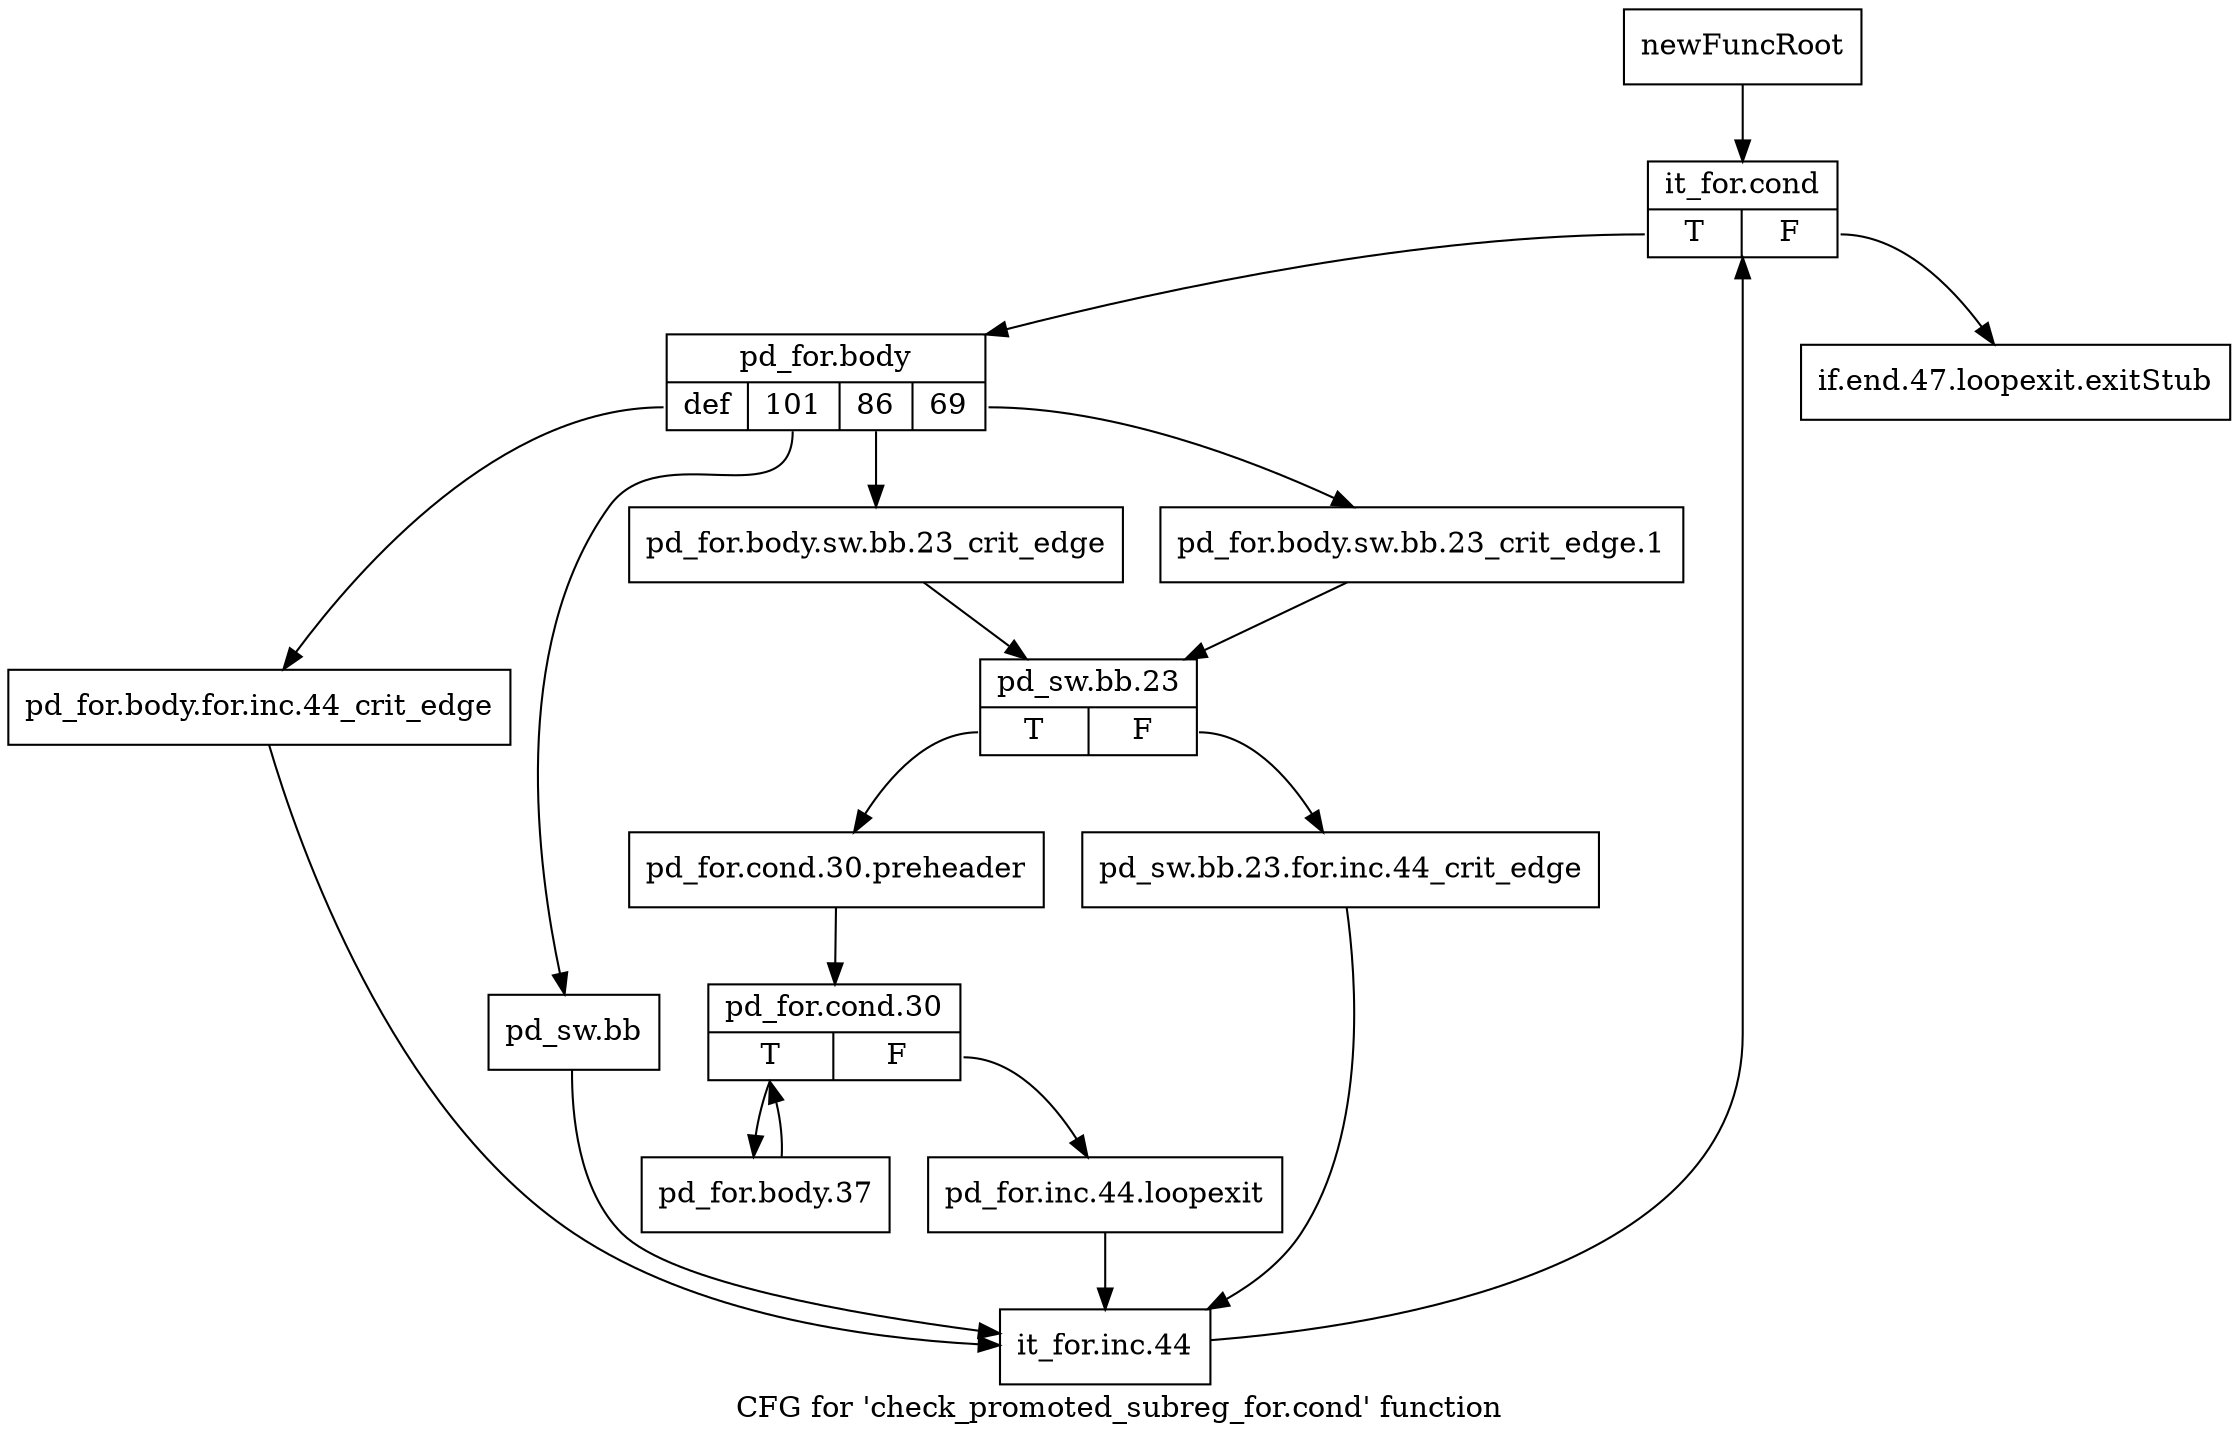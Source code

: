 digraph "CFG for 'check_promoted_subreg_for.cond' function" {
	label="CFG for 'check_promoted_subreg_for.cond' function";

	Node0xa5d5280 [shape=record,label="{newFuncRoot}"];
	Node0xa5d5280 -> Node0xa5dd1f0;
	Node0xa5dd1a0 [shape=record,label="{if.end.47.loopexit.exitStub}"];
	Node0xa5dd1f0 [shape=record,label="{it_for.cond|{<s0>T|<s1>F}}"];
	Node0xa5dd1f0:s0 -> Node0xa5dd240;
	Node0xa5dd1f0:s1 -> Node0xa5dd1a0;
	Node0xa5dd240 [shape=record,label="{pd_for.body|{<s0>def|<s1>101|<s2>86|<s3>69}}"];
	Node0xa5dd240:s0 -> Node0xa5dd560;
	Node0xa5dd240:s1 -> Node0xa5dd510;
	Node0xa5dd240:s2 -> Node0xa5dd2e0;
	Node0xa5dd240:s3 -> Node0xa5dd290;
	Node0xa5dd290 [shape=record,label="{pd_for.body.sw.bb.23_crit_edge.1}"];
	Node0xa5dd290 -> Node0xa5dd330;
	Node0xa5dd2e0 [shape=record,label="{pd_for.body.sw.bb.23_crit_edge}"];
	Node0xa5dd2e0 -> Node0xa5dd330;
	Node0xa5dd330 [shape=record,label="{pd_sw.bb.23|{<s0>T|<s1>F}}"];
	Node0xa5dd330:s0 -> Node0xa5dd3d0;
	Node0xa5dd330:s1 -> Node0xa5dd380;
	Node0xa5dd380 [shape=record,label="{pd_sw.bb.23.for.inc.44_crit_edge}"];
	Node0xa5dd380 -> Node0xa5dd5b0;
	Node0xa5dd3d0 [shape=record,label="{pd_for.cond.30.preheader}"];
	Node0xa5dd3d0 -> Node0xa5dd420;
	Node0xa5dd420 [shape=record,label="{pd_for.cond.30|{<s0>T|<s1>F}}"];
	Node0xa5dd420:s0 -> Node0xa5dd4c0;
	Node0xa5dd420:s1 -> Node0xa5dd470;
	Node0xa5dd470 [shape=record,label="{pd_for.inc.44.loopexit}"];
	Node0xa5dd470 -> Node0xa5dd5b0;
	Node0xa5dd4c0 [shape=record,label="{pd_for.body.37}"];
	Node0xa5dd4c0 -> Node0xa5dd420;
	Node0xa5dd510 [shape=record,label="{pd_sw.bb}"];
	Node0xa5dd510 -> Node0xa5dd5b0;
	Node0xa5dd560 [shape=record,label="{pd_for.body.for.inc.44_crit_edge}"];
	Node0xa5dd560 -> Node0xa5dd5b0;
	Node0xa5dd5b0 [shape=record,label="{it_for.inc.44}"];
	Node0xa5dd5b0 -> Node0xa5dd1f0;
}
